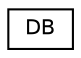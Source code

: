 digraph "Graphical Class Hierarchy"
{
 // LATEX_PDF_SIZE
  edge [fontname="Helvetica",fontsize="10",labelfontname="Helvetica",labelfontsize="10"];
  node [fontname="Helvetica",fontsize="10",shape=record];
  rankdir="LR";
  Node0 [label="DB",height=0.2,width=0.4,color="black", fillcolor="white", style="filled",URL="$classDB.html",tooltip=" "];
}
